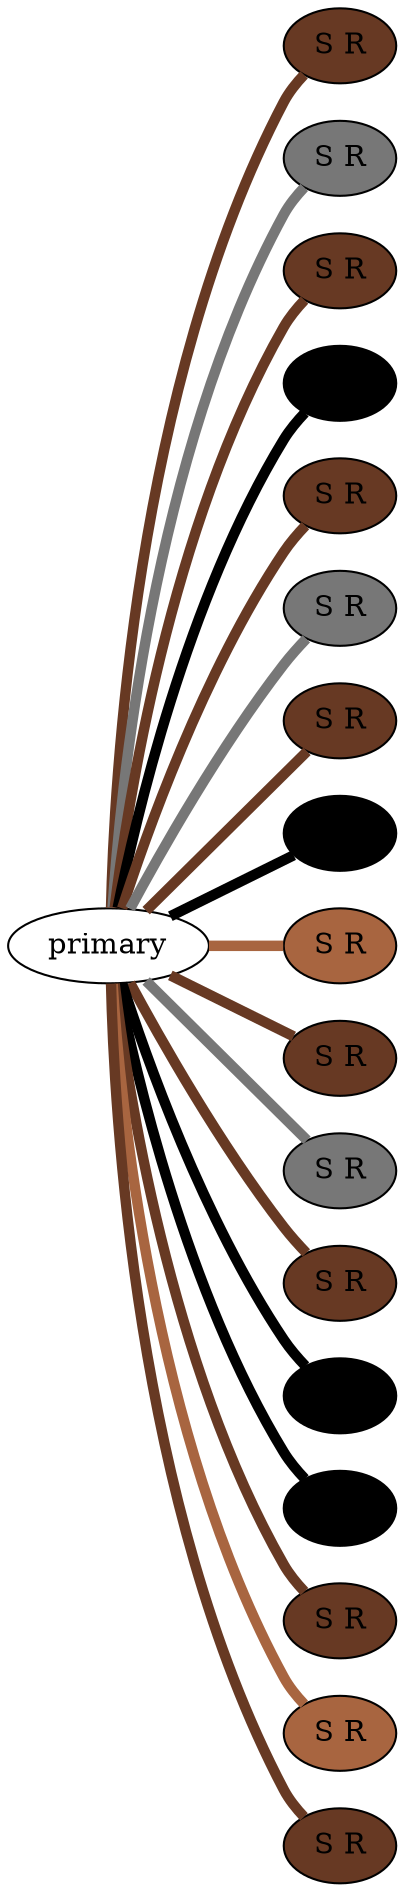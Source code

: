 graph {
 graph [rankdir=LR]
"1" [qtype="pendant_node", pendant_colors="#673923,#777777", pendant_ply="S", pendant_attach="R", pendant_length="41", label="S R", style=filled, fillcolor="#673923"]
"primary" -- "1" [qtype="pendant_link",penwidth=5,color="#673923"]
"2" [qtype="pendant_node", pendant_colors="#777777", pendant_ply="S", pendant_attach="R", pendant_length="33", label="S R", style=filled, fillcolor="#777777"]
"primary" -- "2" [qtype="pendant_link",penwidth=5,color="#777777"]
"3" [qtype="pendant_node", pendant_colors="#673923", pendant_ply="S", pendant_attach="R", pendant_length="14", label="S R", style=filled, fillcolor="#673923"]
"primary" -- "3" [qtype="pendant_link",penwidth=5,color="#673923"]
"4" [qtype="pendant_node", pendant_colors="#000000,#A86540", pendant_ply="S", pendant_attach="R", pendant_length="48", label="S R", style=filled, fillcolor="#000000"]
"primary" -- "4" [qtype="pendant_link",penwidth=5,color="#000000"]
"5" [qtype="pendant_node", pendant_colors="#673923,#777777", pendant_ply="S", pendant_attach="R", pendant_length="39", label="S R", style=filled, fillcolor="#673923"]
"primary" -- "5" [qtype="pendant_link",penwidth=5,color="#673923"]
"6" [qtype="pendant_node", pendant_colors="#777777", pendant_ply="S", pendant_attach="R", pendant_length="33", label="S R", style=filled, fillcolor="#777777"]
"primary" -- "6" [qtype="pendant_link",penwidth=5,color="#777777"]
"7" [qtype="pendant_node", pendant_colors="#673923", pendant_ply="S", pendant_attach="R", pendant_length="32", label="S R", style=filled, fillcolor="#673923"]
"primary" -- "7" [qtype="pendant_link",penwidth=5,color="#673923"]
"8" [qtype="pendant_node", pendant_colors="#000000,#A86540", pendant_ply="S", pendant_attach="R", pendant_length="38", label="S R", style=filled, fillcolor="#000000"]
"primary" -- "8" [qtype="pendant_link",penwidth=5,color="#000000"]
"9" [qtype="pendant_node", pendant_colors="#A86540,#AB343A", pendant_ply="S", pendant_attach="R", pendant_length="42", label="S R", style=filled, fillcolor="#A86540"]
"primary" -- "9" [qtype="pendant_link",penwidth=5,color="#A86540"]
"10" [qtype="pendant_node", pendant_colors="#673923,#777777", pendant_ply="S", pendant_attach="R", pendant_length="38", label="S R", style=filled, fillcolor="#673923"]
"primary" -- "10" [qtype="pendant_link",penwidth=5,color="#673923"]
"11" [qtype="pendant_node", pendant_colors="#777777", pendant_ply="S", pendant_attach="R", pendant_length="41", label="S R", style=filled, fillcolor="#777777"]
"primary" -- "11" [qtype="pendant_link",penwidth=5,color="#777777"]
"12" [qtype="pendant_node", pendant_colors="#673923", pendant_ply="S", pendant_attach="R", pendant_length="23", label="S R", style=filled, fillcolor="#673923"]
"primary" -- "12" [qtype="pendant_link",penwidth=5,color="#673923"]
"13" [qtype="pendant_node", pendant_colors="#000000,#A86540", pendant_ply="S", pendant_attach="R", pendant_length="46", label="S R", style=filled, fillcolor="#000000"]
"primary" -- "13" [qtype="pendant_link",penwidth=5,color="#000000"]
"14" [qtype="pendant_node", pendant_colors="#000000", pendant_ply="S", pendant_attach="R", pendant_length="43", label="S R", style=filled, fillcolor="#000000"]
"primary" -- "14" [qtype="pendant_link",penwidth=5,color="#000000"]
"15" [qtype="pendant_node", pendant_colors="#673923,#35170C", pendant_ply="S", pendant_attach="R", pendant_length="51", label="S R", style=filled, fillcolor="#673923"]
"primary" -- "15" [qtype="pendant_link",penwidth=5,color="#673923"]
"16" [qtype="pendant_node", pendant_colors="#A86540,#777777", pendant_ply="S", pendant_attach="R", pendant_length="10", label="S R", style=filled, fillcolor="#A86540"]
"primary" -- "16" [qtype="pendant_link",penwidth=5,color="#A86540"]
"17" [qtype="pendant_node", pendant_colors="#673923,#777777", pendant_ply="S", pendant_attach="R", pendant_length="3", label="S R", style=filled, fillcolor="#673923"]
"primary" -- "17" [qtype="pendant_link",penwidth=5,color="#673923"]
}
